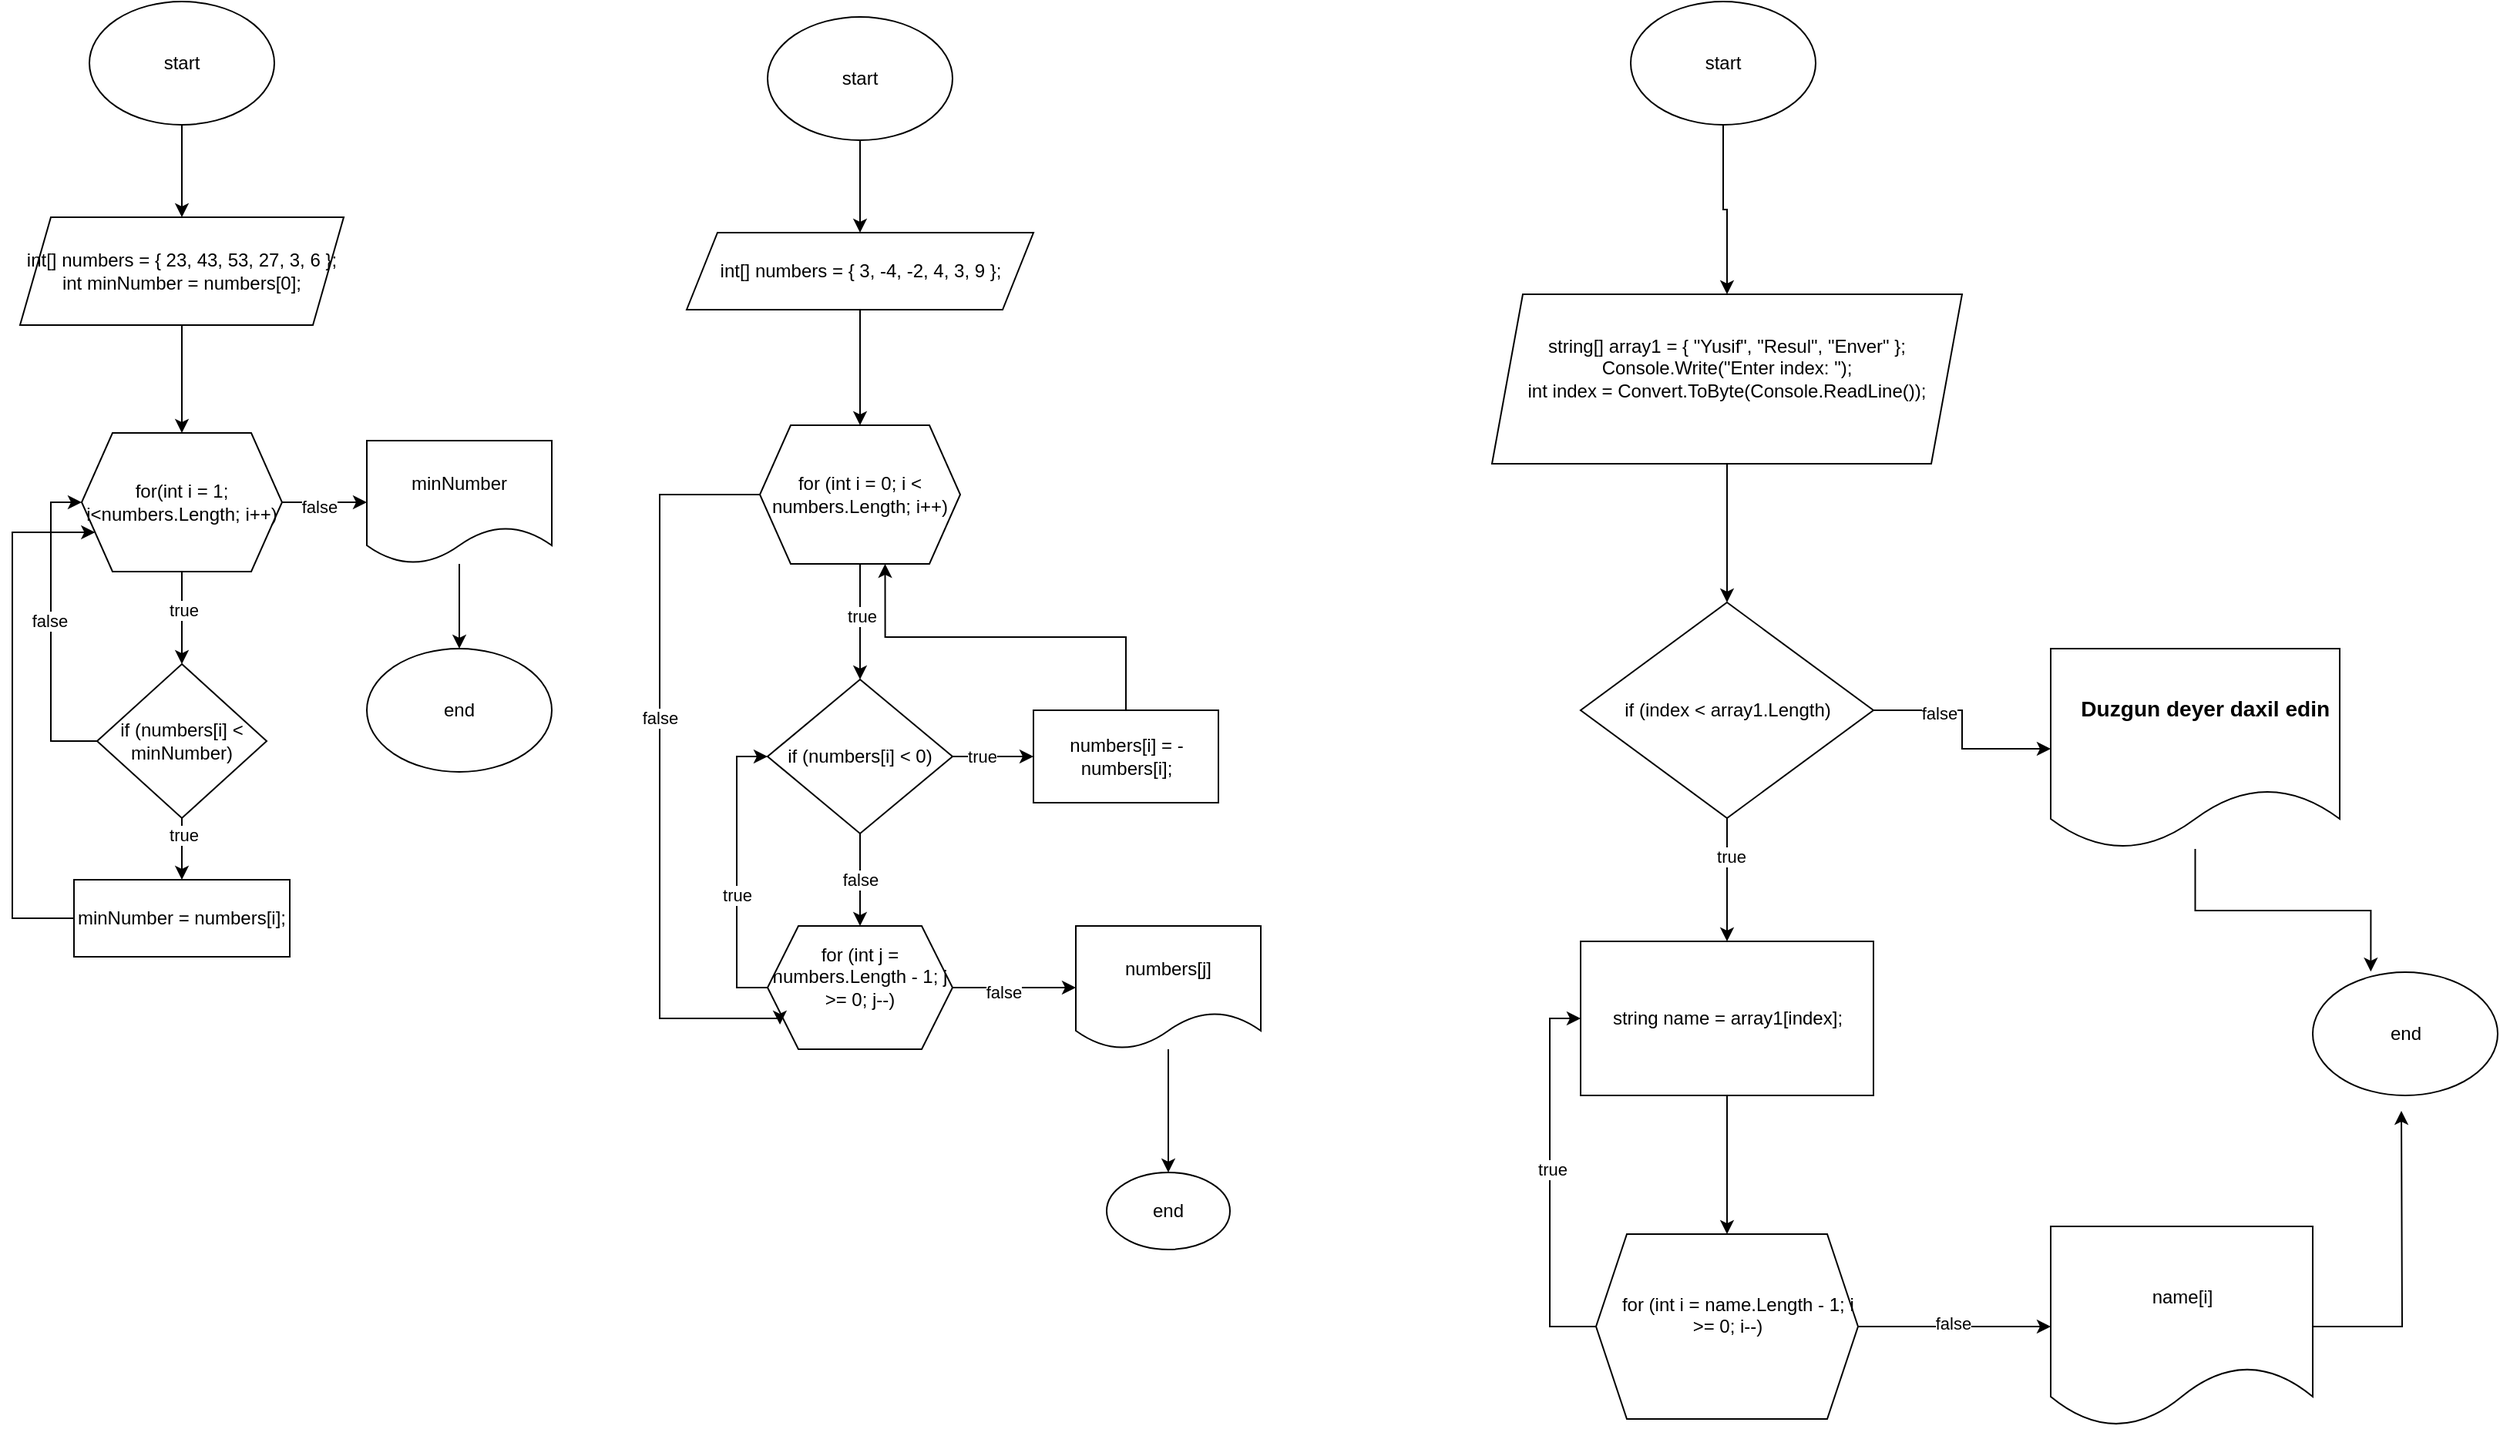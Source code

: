 <mxfile version="24.0.4" type="device">
  <diagram id="C5RBs43oDa-KdzZeNtuy" name="Page-1">
    <mxGraphModel dx="1257" dy="669" grid="1" gridSize="10" guides="1" tooltips="1" connect="1" arrows="1" fold="1" page="1" pageScale="1" pageWidth="827" pageHeight="1169" math="0" shadow="0">
      <root>
        <mxCell id="WIyWlLk6GJQsqaUBKTNV-0" />
        <mxCell id="WIyWlLk6GJQsqaUBKTNV-1" parent="WIyWlLk6GJQsqaUBKTNV-0" />
        <mxCell id="EokDFovthAWHypJDRWrs-2" value="" style="edgeStyle=orthogonalEdgeStyle;rounded=0;orthogonalLoop=1;jettySize=auto;html=1;" edge="1" parent="WIyWlLk6GJQsqaUBKTNV-1" source="EokDFovthAWHypJDRWrs-0" target="EokDFovthAWHypJDRWrs-1">
          <mxGeometry relative="1" as="geometry" />
        </mxCell>
        <mxCell id="EokDFovthAWHypJDRWrs-0" value="start" style="ellipse;whiteSpace=wrap;html=1;" vertex="1" parent="WIyWlLk6GJQsqaUBKTNV-1">
          <mxGeometry x="90" width="120" height="80" as="geometry" />
        </mxCell>
        <mxCell id="EokDFovthAWHypJDRWrs-4" value="" style="edgeStyle=orthogonalEdgeStyle;rounded=0;orthogonalLoop=1;jettySize=auto;html=1;" edge="1" parent="WIyWlLk6GJQsqaUBKTNV-1" source="EokDFovthAWHypJDRWrs-1" target="EokDFovthAWHypJDRWrs-3">
          <mxGeometry relative="1" as="geometry" />
        </mxCell>
        <mxCell id="EokDFovthAWHypJDRWrs-1" value="int[] numbers = { 23, 43, 53, 27, 3, 6 };&lt;div&gt;int minNumber = numbers[0];&lt;br&gt;&lt;/div&gt;" style="shape=parallelogram;perimeter=parallelogramPerimeter;whiteSpace=wrap;html=1;fixedSize=1;" vertex="1" parent="WIyWlLk6GJQsqaUBKTNV-1">
          <mxGeometry x="45" y="140" width="210" height="70" as="geometry" />
        </mxCell>
        <mxCell id="EokDFovthAWHypJDRWrs-6" value="" style="edgeStyle=orthogonalEdgeStyle;rounded=0;orthogonalLoop=1;jettySize=auto;html=1;" edge="1" parent="WIyWlLk6GJQsqaUBKTNV-1" source="EokDFovthAWHypJDRWrs-3" target="EokDFovthAWHypJDRWrs-5">
          <mxGeometry relative="1" as="geometry" />
        </mxCell>
        <mxCell id="EokDFovthAWHypJDRWrs-7" value="true" style="edgeLabel;html=1;align=center;verticalAlign=middle;resizable=0;points=[];" vertex="1" connectable="0" parent="EokDFovthAWHypJDRWrs-6">
          <mxGeometry x="-0.167" y="1" relative="1" as="geometry">
            <mxPoint as="offset" />
          </mxGeometry>
        </mxCell>
        <mxCell id="EokDFovthAWHypJDRWrs-9" value="" style="edgeStyle=orthogonalEdgeStyle;rounded=0;orthogonalLoop=1;jettySize=auto;html=1;" edge="1" parent="WIyWlLk6GJQsqaUBKTNV-1" source="EokDFovthAWHypJDRWrs-3" target="EokDFovthAWHypJDRWrs-8">
          <mxGeometry relative="1" as="geometry" />
        </mxCell>
        <mxCell id="EokDFovthAWHypJDRWrs-17" value="false" style="edgeLabel;html=1;align=center;verticalAlign=middle;resizable=0;points=[];" vertex="1" connectable="0" parent="EokDFovthAWHypJDRWrs-9">
          <mxGeometry x="-0.127" y="-3" relative="1" as="geometry">
            <mxPoint as="offset" />
          </mxGeometry>
        </mxCell>
        <mxCell id="EokDFovthAWHypJDRWrs-3" value="for(int i = 1; i&amp;lt;numbers.Length; i++)" style="shape=hexagon;perimeter=hexagonPerimeter2;whiteSpace=wrap;html=1;fixedSize=1;" vertex="1" parent="WIyWlLk6GJQsqaUBKTNV-1">
          <mxGeometry x="85" y="280" width="130" height="90" as="geometry" />
        </mxCell>
        <mxCell id="EokDFovthAWHypJDRWrs-12" style="edgeStyle=orthogonalEdgeStyle;rounded=0;orthogonalLoop=1;jettySize=auto;html=1;entryX=0;entryY=0.5;entryDx=0;entryDy=0;" edge="1" parent="WIyWlLk6GJQsqaUBKTNV-1" source="EokDFovthAWHypJDRWrs-5" target="EokDFovthAWHypJDRWrs-3">
          <mxGeometry relative="1" as="geometry">
            <Array as="points">
              <mxPoint x="65" y="480" />
              <mxPoint x="65" y="325" />
            </Array>
          </mxGeometry>
        </mxCell>
        <mxCell id="EokDFovthAWHypJDRWrs-18" value="false" style="edgeLabel;html=1;align=center;verticalAlign=middle;resizable=0;points=[];" vertex="1" connectable="0" parent="EokDFovthAWHypJDRWrs-12">
          <mxGeometry x="0.054" y="1" relative="1" as="geometry">
            <mxPoint as="offset" />
          </mxGeometry>
        </mxCell>
        <mxCell id="EokDFovthAWHypJDRWrs-15" value="" style="edgeStyle=orthogonalEdgeStyle;rounded=0;orthogonalLoop=1;jettySize=auto;html=1;" edge="1" parent="WIyWlLk6GJQsqaUBKTNV-1" source="EokDFovthAWHypJDRWrs-5" target="EokDFovthAWHypJDRWrs-14">
          <mxGeometry relative="1" as="geometry" />
        </mxCell>
        <mxCell id="EokDFovthAWHypJDRWrs-19" value="true" style="edgeLabel;html=1;align=center;verticalAlign=middle;resizable=0;points=[];" vertex="1" connectable="0" parent="EokDFovthAWHypJDRWrs-15">
          <mxGeometry x="-0.45" y="1" relative="1" as="geometry">
            <mxPoint as="offset" />
          </mxGeometry>
        </mxCell>
        <mxCell id="EokDFovthAWHypJDRWrs-5" value="if (numbers[i] &amp;lt; minNumber)" style="rhombus;whiteSpace=wrap;html=1;" vertex="1" parent="WIyWlLk6GJQsqaUBKTNV-1">
          <mxGeometry x="95" y="430" width="110" height="100" as="geometry" />
        </mxCell>
        <mxCell id="EokDFovthAWHypJDRWrs-11" value="" style="edgeStyle=orthogonalEdgeStyle;rounded=0;orthogonalLoop=1;jettySize=auto;html=1;" edge="1" parent="WIyWlLk6GJQsqaUBKTNV-1" source="EokDFovthAWHypJDRWrs-8" target="EokDFovthAWHypJDRWrs-10">
          <mxGeometry relative="1" as="geometry" />
        </mxCell>
        <mxCell id="EokDFovthAWHypJDRWrs-8" value="minNumber" style="shape=document;whiteSpace=wrap;html=1;boundedLbl=1;" vertex="1" parent="WIyWlLk6GJQsqaUBKTNV-1">
          <mxGeometry x="270" y="285" width="120" height="80" as="geometry" />
        </mxCell>
        <mxCell id="EokDFovthAWHypJDRWrs-10" value="end" style="ellipse;whiteSpace=wrap;html=1;" vertex="1" parent="WIyWlLk6GJQsqaUBKTNV-1">
          <mxGeometry x="270" y="420" width="120" height="80" as="geometry" />
        </mxCell>
        <mxCell id="EokDFovthAWHypJDRWrs-16" style="edgeStyle=orthogonalEdgeStyle;rounded=0;orthogonalLoop=1;jettySize=auto;html=1;entryX=0;entryY=0.75;entryDx=0;entryDy=0;" edge="1" parent="WIyWlLk6GJQsqaUBKTNV-1" source="EokDFovthAWHypJDRWrs-14" target="EokDFovthAWHypJDRWrs-3">
          <mxGeometry relative="1" as="geometry">
            <Array as="points">
              <mxPoint x="40" y="595" />
              <mxPoint x="40" y="345" />
            </Array>
          </mxGeometry>
        </mxCell>
        <mxCell id="EokDFovthAWHypJDRWrs-14" value="minNumber = numbers[i];" style="rounded=0;whiteSpace=wrap;html=1;" vertex="1" parent="WIyWlLk6GJQsqaUBKTNV-1">
          <mxGeometry x="80" y="570" width="140" height="50" as="geometry" />
        </mxCell>
        <mxCell id="EokDFovthAWHypJDRWrs-22" value="" style="edgeStyle=orthogonalEdgeStyle;rounded=0;orthogonalLoop=1;jettySize=auto;html=1;" edge="1" parent="WIyWlLk6GJQsqaUBKTNV-1" source="EokDFovthAWHypJDRWrs-20" target="EokDFovthAWHypJDRWrs-21">
          <mxGeometry relative="1" as="geometry" />
        </mxCell>
        <mxCell id="EokDFovthAWHypJDRWrs-20" value="start" style="ellipse;whiteSpace=wrap;html=1;" vertex="1" parent="WIyWlLk6GJQsqaUBKTNV-1">
          <mxGeometry x="530" y="10" width="120" height="80" as="geometry" />
        </mxCell>
        <mxCell id="EokDFovthAWHypJDRWrs-24" value="" style="edgeStyle=orthogonalEdgeStyle;rounded=0;orthogonalLoop=1;jettySize=auto;html=1;" edge="1" parent="WIyWlLk6GJQsqaUBKTNV-1" source="EokDFovthAWHypJDRWrs-21" target="EokDFovthAWHypJDRWrs-23">
          <mxGeometry relative="1" as="geometry" />
        </mxCell>
        <mxCell id="EokDFovthAWHypJDRWrs-21" value="int[] numbers = { 3, -4, -2, 4, 3, 9 };" style="shape=parallelogram;perimeter=parallelogramPerimeter;whiteSpace=wrap;html=1;fixedSize=1;" vertex="1" parent="WIyWlLk6GJQsqaUBKTNV-1">
          <mxGeometry x="477.5" y="150" width="225" height="50" as="geometry" />
        </mxCell>
        <mxCell id="EokDFovthAWHypJDRWrs-26" value="" style="edgeStyle=orthogonalEdgeStyle;rounded=0;orthogonalLoop=1;jettySize=auto;html=1;" edge="1" parent="WIyWlLk6GJQsqaUBKTNV-1" source="EokDFovthAWHypJDRWrs-23" target="EokDFovthAWHypJDRWrs-25">
          <mxGeometry relative="1" as="geometry" />
        </mxCell>
        <mxCell id="EokDFovthAWHypJDRWrs-27" value="true" style="edgeLabel;html=1;align=center;verticalAlign=middle;resizable=0;points=[];" vertex="1" connectable="0" parent="EokDFovthAWHypJDRWrs-26">
          <mxGeometry x="-0.093" y="1" relative="1" as="geometry">
            <mxPoint as="offset" />
          </mxGeometry>
        </mxCell>
        <mxCell id="EokDFovthAWHypJDRWrs-23" value="for (int i = 0; i &amp;lt; numbers.Length; i++)" style="shape=hexagon;perimeter=hexagonPerimeter2;whiteSpace=wrap;html=1;fixedSize=1;" vertex="1" parent="WIyWlLk6GJQsqaUBKTNV-1">
          <mxGeometry x="525" y="275" width="130" height="90" as="geometry" />
        </mxCell>
        <mxCell id="EokDFovthAWHypJDRWrs-34" value="" style="edgeStyle=orthogonalEdgeStyle;rounded=0;orthogonalLoop=1;jettySize=auto;html=1;" edge="1" parent="WIyWlLk6GJQsqaUBKTNV-1" source="EokDFovthAWHypJDRWrs-25">
          <mxGeometry relative="1" as="geometry">
            <mxPoint x="590" y="600" as="targetPoint" />
          </mxGeometry>
        </mxCell>
        <mxCell id="EokDFovthAWHypJDRWrs-40" value="false" style="edgeLabel;html=1;align=center;verticalAlign=middle;resizable=0;points=[];" vertex="1" connectable="0" parent="EokDFovthAWHypJDRWrs-34">
          <mxGeometry x="-0.008" relative="1" as="geometry">
            <mxPoint as="offset" />
          </mxGeometry>
        </mxCell>
        <mxCell id="EokDFovthAWHypJDRWrs-42" value="" style="edgeStyle=orthogonalEdgeStyle;rounded=0;orthogonalLoop=1;jettySize=auto;html=1;" edge="1" parent="WIyWlLk6GJQsqaUBKTNV-1" source="EokDFovthAWHypJDRWrs-25" target="EokDFovthAWHypJDRWrs-41">
          <mxGeometry relative="1" as="geometry" />
        </mxCell>
        <mxCell id="EokDFovthAWHypJDRWrs-43" value="true" style="edgeLabel;html=1;align=center;verticalAlign=middle;resizable=0;points=[];" vertex="1" connectable="0" parent="EokDFovthAWHypJDRWrs-42">
          <mxGeometry x="-0.276" relative="1" as="geometry">
            <mxPoint as="offset" />
          </mxGeometry>
        </mxCell>
        <mxCell id="EokDFovthAWHypJDRWrs-25" value="if (numbers[i] &lt; 0)" style="rhombus;whiteSpace=wrap;html=1;" vertex="1" parent="WIyWlLk6GJQsqaUBKTNV-1">
          <mxGeometry x="530" y="440" width="120" height="100" as="geometry" />
        </mxCell>
        <mxCell id="EokDFovthAWHypJDRWrs-44" style="edgeStyle=orthogonalEdgeStyle;rounded=0;orthogonalLoop=1;jettySize=auto;html=1;exitX=0;exitY=0.5;exitDx=0;exitDy=0;entryX=0;entryY=0.5;entryDx=0;entryDy=0;" edge="1" parent="WIyWlLk6GJQsqaUBKTNV-1" source="EokDFovthAWHypJDRWrs-38" target="EokDFovthAWHypJDRWrs-25">
          <mxGeometry relative="1" as="geometry" />
        </mxCell>
        <mxCell id="EokDFovthAWHypJDRWrs-52" value="true" style="edgeLabel;html=1;align=center;verticalAlign=middle;resizable=0;points=[];" vertex="1" connectable="0" parent="EokDFovthAWHypJDRWrs-44">
          <mxGeometry x="-0.158" relative="1" as="geometry">
            <mxPoint as="offset" />
          </mxGeometry>
        </mxCell>
        <mxCell id="EokDFovthAWHypJDRWrs-47" value="" style="edgeStyle=orthogonalEdgeStyle;rounded=0;orthogonalLoop=1;jettySize=auto;html=1;" edge="1" parent="WIyWlLk6GJQsqaUBKTNV-1" source="EokDFovthAWHypJDRWrs-38" target="EokDFovthAWHypJDRWrs-46">
          <mxGeometry relative="1" as="geometry" />
        </mxCell>
        <mxCell id="EokDFovthAWHypJDRWrs-51" value="false" style="edgeLabel;html=1;align=center;verticalAlign=middle;resizable=0;points=[];" vertex="1" connectable="0" parent="EokDFovthAWHypJDRWrs-47">
          <mxGeometry x="-0.175" y="-3" relative="1" as="geometry">
            <mxPoint as="offset" />
          </mxGeometry>
        </mxCell>
        <mxCell id="EokDFovthAWHypJDRWrs-38" value="&lt;div&gt;for (int j = numbers.Length - 1; j &amp;gt;= 0; j--)&lt;/div&gt;&lt;div&gt;&lt;br&gt;&lt;/div&gt;" style="shape=hexagon;perimeter=hexagonPerimeter2;whiteSpace=wrap;html=1;fixedSize=1;" vertex="1" parent="WIyWlLk6GJQsqaUBKTNV-1">
          <mxGeometry x="530" y="600" width="120" height="80" as="geometry" />
        </mxCell>
        <mxCell id="EokDFovthAWHypJDRWrs-53" style="edgeStyle=orthogonalEdgeStyle;rounded=0;orthogonalLoop=1;jettySize=auto;html=1;exitX=0.5;exitY=0;exitDx=0;exitDy=0;entryX=0.625;entryY=1;entryDx=0;entryDy=0;" edge="1" parent="WIyWlLk6GJQsqaUBKTNV-1" source="EokDFovthAWHypJDRWrs-41" target="EokDFovthAWHypJDRWrs-23">
          <mxGeometry relative="1" as="geometry" />
        </mxCell>
        <mxCell id="EokDFovthAWHypJDRWrs-41" value="numbers[i] = -numbers[i];" style="rounded=0;whiteSpace=wrap;html=1;" vertex="1" parent="WIyWlLk6GJQsqaUBKTNV-1">
          <mxGeometry x="702.5" y="460" width="120" height="60" as="geometry" />
        </mxCell>
        <mxCell id="EokDFovthAWHypJDRWrs-49" value="" style="edgeStyle=orthogonalEdgeStyle;rounded=0;orthogonalLoop=1;jettySize=auto;html=1;" edge="1" parent="WIyWlLk6GJQsqaUBKTNV-1" source="EokDFovthAWHypJDRWrs-46" target="EokDFovthAWHypJDRWrs-48">
          <mxGeometry relative="1" as="geometry" />
        </mxCell>
        <mxCell id="EokDFovthAWHypJDRWrs-46" value="numbers[j]" style="shape=document;whiteSpace=wrap;html=1;boundedLbl=1;" vertex="1" parent="WIyWlLk6GJQsqaUBKTNV-1">
          <mxGeometry x="730" y="600" width="120" height="80" as="geometry" />
        </mxCell>
        <mxCell id="EokDFovthAWHypJDRWrs-48" value="end" style="ellipse;whiteSpace=wrap;html=1;" vertex="1" parent="WIyWlLk6GJQsqaUBKTNV-1">
          <mxGeometry x="750" y="760" width="80" height="50" as="geometry" />
        </mxCell>
        <mxCell id="EokDFovthAWHypJDRWrs-54" style="edgeStyle=orthogonalEdgeStyle;rounded=0;orthogonalLoop=1;jettySize=auto;html=1;exitX=0;exitY=0.5;exitDx=0;exitDy=0;entryX=0.067;entryY=0.8;entryDx=0;entryDy=0;entryPerimeter=0;" edge="1" parent="WIyWlLk6GJQsqaUBKTNV-1" source="EokDFovthAWHypJDRWrs-23" target="EokDFovthAWHypJDRWrs-38">
          <mxGeometry relative="1" as="geometry">
            <Array as="points">
              <mxPoint x="460" y="320" />
              <mxPoint x="460" y="660" />
              <mxPoint x="538" y="660" />
            </Array>
          </mxGeometry>
        </mxCell>
        <mxCell id="EokDFovthAWHypJDRWrs-55" value="false" style="edgeLabel;html=1;align=center;verticalAlign=middle;resizable=0;points=[];" vertex="1" connectable="0" parent="EokDFovthAWHypJDRWrs-54">
          <mxGeometry x="-0.138" relative="1" as="geometry">
            <mxPoint as="offset" />
          </mxGeometry>
        </mxCell>
        <mxCell id="EokDFovthAWHypJDRWrs-58" value="" style="edgeStyle=orthogonalEdgeStyle;rounded=0;orthogonalLoop=1;jettySize=auto;html=1;" edge="1" parent="WIyWlLk6GJQsqaUBKTNV-1" source="EokDFovthAWHypJDRWrs-56" target="EokDFovthAWHypJDRWrs-57">
          <mxGeometry relative="1" as="geometry" />
        </mxCell>
        <mxCell id="EokDFovthAWHypJDRWrs-56" value="start" style="ellipse;whiteSpace=wrap;html=1;" vertex="1" parent="WIyWlLk6GJQsqaUBKTNV-1">
          <mxGeometry x="1090" width="120" height="80" as="geometry" />
        </mxCell>
        <mxCell id="EokDFovthAWHypJDRWrs-60" value="" style="edgeStyle=orthogonalEdgeStyle;rounded=0;orthogonalLoop=1;jettySize=auto;html=1;" edge="1" parent="WIyWlLk6GJQsqaUBKTNV-1" source="EokDFovthAWHypJDRWrs-57" target="EokDFovthAWHypJDRWrs-59">
          <mxGeometry relative="1" as="geometry" />
        </mxCell>
        <mxCell id="EokDFovthAWHypJDRWrs-57" value="&lt;div&gt;string[] array1 = { &quot;Yusif&quot;, &quot;Resul&quot;, &quot;Enver&quot; };&lt;/div&gt;&lt;div&gt;&lt;div&gt;Console.Write(&quot;Enter index: &quot;);&lt;/div&gt;&lt;div&gt;int index = Convert.ToByte(Console.ReadLine());&lt;/div&gt;&lt;/div&gt;&lt;div&gt;&lt;br&gt;&lt;/div&gt;" style="shape=parallelogram;perimeter=parallelogramPerimeter;whiteSpace=wrap;html=1;fixedSize=1;" vertex="1" parent="WIyWlLk6GJQsqaUBKTNV-1">
          <mxGeometry x="1000" y="190" width="305" height="110" as="geometry" />
        </mxCell>
        <mxCell id="EokDFovthAWHypJDRWrs-62" value="" style="edgeStyle=orthogonalEdgeStyle;rounded=0;orthogonalLoop=1;jettySize=auto;html=1;" edge="1" parent="WIyWlLk6GJQsqaUBKTNV-1" source="EokDFovthAWHypJDRWrs-59" target="EokDFovthAWHypJDRWrs-61">
          <mxGeometry relative="1" as="geometry" />
        </mxCell>
        <mxCell id="EokDFovthAWHypJDRWrs-63" value="true" style="edgeLabel;html=1;align=center;verticalAlign=middle;resizable=0;points=[];" vertex="1" connectable="0" parent="EokDFovthAWHypJDRWrs-62">
          <mxGeometry x="-0.389" y="2" relative="1" as="geometry">
            <mxPoint as="offset" />
          </mxGeometry>
        </mxCell>
        <mxCell id="EokDFovthAWHypJDRWrs-65" value="" style="edgeStyle=orthogonalEdgeStyle;rounded=0;orthogonalLoop=1;jettySize=auto;html=1;" edge="1" parent="WIyWlLk6GJQsqaUBKTNV-1" source="EokDFovthAWHypJDRWrs-59" target="EokDFovthAWHypJDRWrs-64">
          <mxGeometry relative="1" as="geometry" />
        </mxCell>
        <mxCell id="EokDFovthAWHypJDRWrs-74" value="false" style="edgeLabel;html=1;align=center;verticalAlign=middle;resizable=0;points=[];" vertex="1" connectable="0" parent="EokDFovthAWHypJDRWrs-65">
          <mxGeometry x="-0.391" y="-2" relative="1" as="geometry">
            <mxPoint as="offset" />
          </mxGeometry>
        </mxCell>
        <mxCell id="EokDFovthAWHypJDRWrs-59" value="if (index &amp;lt; array1.Length)" style="rhombus;whiteSpace=wrap;html=1;" vertex="1" parent="WIyWlLk6GJQsqaUBKTNV-1">
          <mxGeometry x="1057.5" y="390" width="190" height="140" as="geometry" />
        </mxCell>
        <mxCell id="EokDFovthAWHypJDRWrs-67" value="" style="edgeStyle=orthogonalEdgeStyle;rounded=0;orthogonalLoop=1;jettySize=auto;html=1;" edge="1" parent="WIyWlLk6GJQsqaUBKTNV-1" source="EokDFovthAWHypJDRWrs-61" target="EokDFovthAWHypJDRWrs-66">
          <mxGeometry relative="1" as="geometry" />
        </mxCell>
        <mxCell id="EokDFovthAWHypJDRWrs-61" value="string name = array1[index];" style="rounded=0;whiteSpace=wrap;html=1;" vertex="1" parent="WIyWlLk6GJQsqaUBKTNV-1">
          <mxGeometry x="1057.5" y="610" width="190" height="100" as="geometry" />
        </mxCell>
        <mxCell id="EokDFovthAWHypJDRWrs-64" value="&lt;h3&gt;&amp;nbsp; &amp;nbsp;Duzgun deyer daxil edin&lt;/h3&gt;&lt;div&gt;&lt;br&gt;&lt;/div&gt;" style="shape=document;whiteSpace=wrap;html=1;boundedLbl=1;" vertex="1" parent="WIyWlLk6GJQsqaUBKTNV-1">
          <mxGeometry x="1362.5" y="420" width="187.5" height="130" as="geometry" />
        </mxCell>
        <mxCell id="EokDFovthAWHypJDRWrs-69" value="" style="edgeStyle=orthogonalEdgeStyle;rounded=0;orthogonalLoop=1;jettySize=auto;html=1;" edge="1" parent="WIyWlLk6GJQsqaUBKTNV-1" source="EokDFovthAWHypJDRWrs-66" target="EokDFovthAWHypJDRWrs-68">
          <mxGeometry relative="1" as="geometry" />
        </mxCell>
        <mxCell id="EokDFovthAWHypJDRWrs-71" value="false" style="edgeLabel;html=1;align=center;verticalAlign=middle;resizable=0;points=[];" vertex="1" connectable="0" parent="EokDFovthAWHypJDRWrs-69">
          <mxGeometry x="-0.021" y="2" relative="1" as="geometry">
            <mxPoint as="offset" />
          </mxGeometry>
        </mxCell>
        <mxCell id="EokDFovthAWHypJDRWrs-72" style="edgeStyle=orthogonalEdgeStyle;rounded=0;orthogonalLoop=1;jettySize=auto;html=1;exitX=0;exitY=0.5;exitDx=0;exitDy=0;entryX=0;entryY=0.5;entryDx=0;entryDy=0;" edge="1" parent="WIyWlLk6GJQsqaUBKTNV-1" source="EokDFovthAWHypJDRWrs-66" target="EokDFovthAWHypJDRWrs-61">
          <mxGeometry relative="1" as="geometry" />
        </mxCell>
        <mxCell id="EokDFovthAWHypJDRWrs-73" value="true" style="edgeLabel;html=1;align=center;verticalAlign=middle;resizable=0;points=[];" vertex="1" connectable="0" parent="EokDFovthAWHypJDRWrs-72">
          <mxGeometry x="0.055" y="-1" relative="1" as="geometry">
            <mxPoint as="offset" />
          </mxGeometry>
        </mxCell>
        <mxCell id="EokDFovthAWHypJDRWrs-66" value="&lt;div&gt;&amp;nbsp; &amp;nbsp; for (int i = name.Length - 1; i &amp;gt;= 0; i--)&lt;/div&gt;&lt;div&gt;&lt;br&gt;&lt;/div&gt;" style="shape=hexagon;perimeter=hexagonPerimeter2;whiteSpace=wrap;html=1;fixedSize=1;" vertex="1" parent="WIyWlLk6GJQsqaUBKTNV-1">
          <mxGeometry x="1067.5" y="800" width="170" height="120" as="geometry" />
        </mxCell>
        <mxCell id="EokDFovthAWHypJDRWrs-77" style="edgeStyle=orthogonalEdgeStyle;rounded=0;orthogonalLoop=1;jettySize=auto;html=1;" edge="1" parent="WIyWlLk6GJQsqaUBKTNV-1" source="EokDFovthAWHypJDRWrs-68">
          <mxGeometry relative="1" as="geometry">
            <mxPoint x="1590" y="720" as="targetPoint" />
          </mxGeometry>
        </mxCell>
        <mxCell id="EokDFovthAWHypJDRWrs-68" value="name[i]" style="shape=document;whiteSpace=wrap;html=1;boundedLbl=1;" vertex="1" parent="WIyWlLk6GJQsqaUBKTNV-1">
          <mxGeometry x="1362.5" y="795" width="170" height="130" as="geometry" />
        </mxCell>
        <mxCell id="EokDFovthAWHypJDRWrs-75" value="end" style="ellipse;whiteSpace=wrap;html=1;" vertex="1" parent="WIyWlLk6GJQsqaUBKTNV-1">
          <mxGeometry x="1532.5" y="630" width="120" height="80" as="geometry" />
        </mxCell>
        <mxCell id="EokDFovthAWHypJDRWrs-76" style="edgeStyle=orthogonalEdgeStyle;rounded=0;orthogonalLoop=1;jettySize=auto;html=1;entryX=0.314;entryY=-0.005;entryDx=0;entryDy=0;entryPerimeter=0;" edge="1" parent="WIyWlLk6GJQsqaUBKTNV-1" source="EokDFovthAWHypJDRWrs-64" target="EokDFovthAWHypJDRWrs-75">
          <mxGeometry relative="1" as="geometry" />
        </mxCell>
      </root>
    </mxGraphModel>
  </diagram>
</mxfile>
